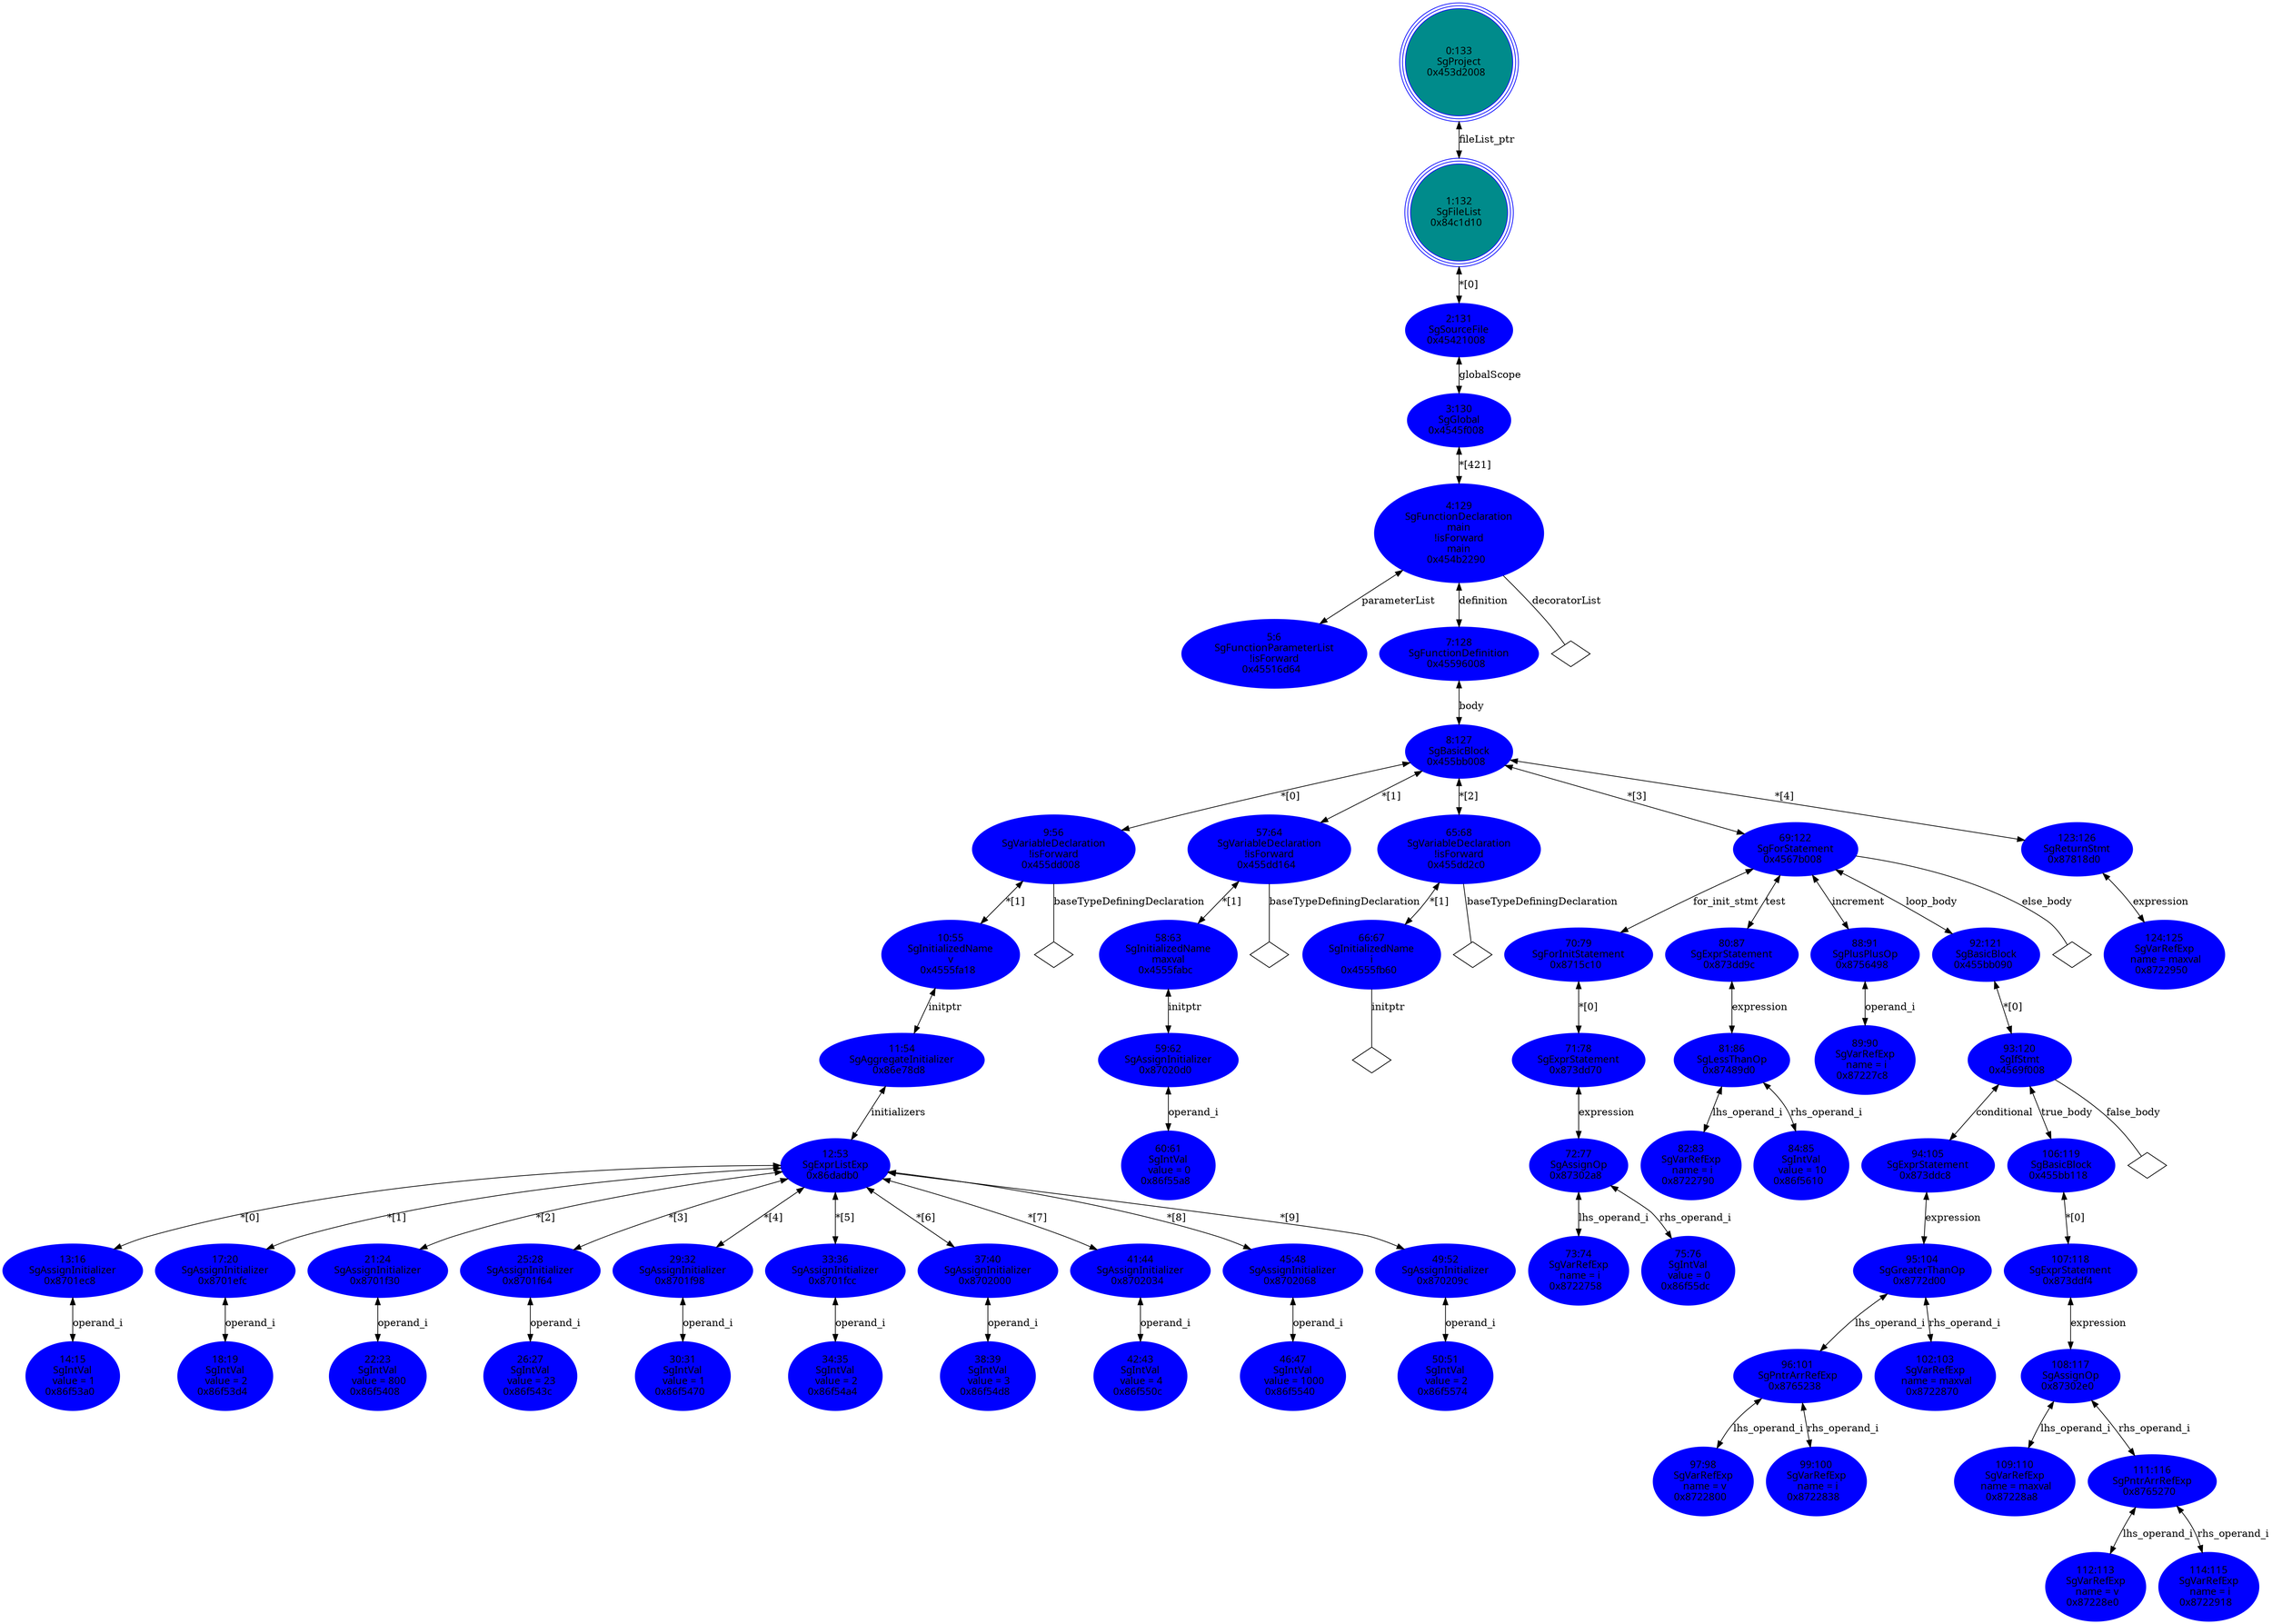 digraph "GDOT/AST.dot" {
"0x45516d64"[label="5:6\nSgFunctionParameterList\n!isForward\n0x45516d64  " shape=ellipse,regular=0,URL="\N",tooltip="more info at \N",sides=6,peripheries=1,color="blue",fillcolor=blue1,fontname="7x13bold",fontcolor=black,style=filled];
"0x86f53a0"[label="14:15\nSgIntVal\n value = 1\n0x86f53a0  " shape=ellipse,regular=0,URL="\N",tooltip="more info at \N",sides=6,peripheries=1,color="blue",fillcolor=blue1,fontname="7x13bold",fontcolor=black,style=filled];
"0x8701ec8"[label="13:16\nSgAssignInitializer\n0x8701ec8  " shape=ellipse,regular=0,URL="\N",tooltip="more info at \N",sides=6,peripheries=1,color="blue",fillcolor=blue1,fontname="7x13bold",fontcolor=black,style=filled];
"0x8701ec8" -> "0x86f53a0"[label="operand_i" dir=both ];
"0x86f53d4"[label="18:19\nSgIntVal\n value = 2\n0x86f53d4  " shape=ellipse,regular=0,URL="\N",tooltip="more info at \N",sides=6,peripheries=1,color="blue",fillcolor=blue1,fontname="7x13bold",fontcolor=black,style=filled];
"0x8701efc"[label="17:20\nSgAssignInitializer\n0x8701efc  " shape=ellipse,regular=0,URL="\N",tooltip="more info at \N",sides=6,peripheries=1,color="blue",fillcolor=blue1,fontname="7x13bold",fontcolor=black,style=filled];
"0x8701efc" -> "0x86f53d4"[label="operand_i" dir=both ];
"0x86f5408"[label="22:23\nSgIntVal\n value = 800\n0x86f5408  " shape=ellipse,regular=0,URL="\N",tooltip="more info at \N",sides=6,peripheries=1,color="blue",fillcolor=blue1,fontname="7x13bold",fontcolor=black,style=filled];
"0x8701f30"[label="21:24\nSgAssignInitializer\n0x8701f30  " shape=ellipse,regular=0,URL="\N",tooltip="more info at \N",sides=6,peripheries=1,color="blue",fillcolor=blue1,fontname="7x13bold",fontcolor=black,style=filled];
"0x8701f30" -> "0x86f5408"[label="operand_i" dir=both ];
"0x86f543c"[label="26:27\nSgIntVal\n value = 23\n0x86f543c  " shape=ellipse,regular=0,URL="\N",tooltip="more info at \N",sides=6,peripheries=1,color="blue",fillcolor=blue1,fontname="7x13bold",fontcolor=black,style=filled];
"0x8701f64"[label="25:28\nSgAssignInitializer\n0x8701f64  " shape=ellipse,regular=0,URL="\N",tooltip="more info at \N",sides=6,peripheries=1,color="blue",fillcolor=blue1,fontname="7x13bold",fontcolor=black,style=filled];
"0x8701f64" -> "0x86f543c"[label="operand_i" dir=both ];
"0x86f5470"[label="30:31\nSgIntVal\n value = 1\n0x86f5470  " shape=ellipse,regular=0,URL="\N",tooltip="more info at \N",sides=6,peripheries=1,color="blue",fillcolor=blue1,fontname="7x13bold",fontcolor=black,style=filled];
"0x8701f98"[label="29:32\nSgAssignInitializer\n0x8701f98  " shape=ellipse,regular=0,URL="\N",tooltip="more info at \N",sides=6,peripheries=1,color="blue",fillcolor=blue1,fontname="7x13bold",fontcolor=black,style=filled];
"0x8701f98" -> "0x86f5470"[label="operand_i" dir=both ];
"0x86f54a4"[label="34:35\nSgIntVal\n value = 2\n0x86f54a4  " shape=ellipse,regular=0,URL="\N",tooltip="more info at \N",sides=6,peripheries=1,color="blue",fillcolor=blue1,fontname="7x13bold",fontcolor=black,style=filled];
"0x8701fcc"[label="33:36\nSgAssignInitializer\n0x8701fcc  " shape=ellipse,regular=0,URL="\N",tooltip="more info at \N",sides=6,peripheries=1,color="blue",fillcolor=blue1,fontname="7x13bold",fontcolor=black,style=filled];
"0x8701fcc" -> "0x86f54a4"[label="operand_i" dir=both ];
"0x86f54d8"[label="38:39\nSgIntVal\n value = 3\n0x86f54d8  " shape=ellipse,regular=0,URL="\N",tooltip="more info at \N",sides=6,peripheries=1,color="blue",fillcolor=blue1,fontname="7x13bold",fontcolor=black,style=filled];
"0x8702000"[label="37:40\nSgAssignInitializer\n0x8702000  " shape=ellipse,regular=0,URL="\N",tooltip="more info at \N",sides=6,peripheries=1,color="blue",fillcolor=blue1,fontname="7x13bold",fontcolor=black,style=filled];
"0x8702000" -> "0x86f54d8"[label="operand_i" dir=both ];
"0x86f550c"[label="42:43\nSgIntVal\n value = 4\n0x86f550c  " shape=ellipse,regular=0,URL="\N",tooltip="more info at \N",sides=6,peripheries=1,color="blue",fillcolor=blue1,fontname="7x13bold",fontcolor=black,style=filled];
"0x8702034"[label="41:44\nSgAssignInitializer\n0x8702034  " shape=ellipse,regular=0,URL="\N",tooltip="more info at \N",sides=6,peripheries=1,color="blue",fillcolor=blue1,fontname="7x13bold",fontcolor=black,style=filled];
"0x8702034" -> "0x86f550c"[label="operand_i" dir=both ];
"0x86f5540"[label="46:47\nSgIntVal\n value = 1000\n0x86f5540  " shape=ellipse,regular=0,URL="\N",tooltip="more info at \N",sides=6,peripheries=1,color="blue",fillcolor=blue1,fontname="7x13bold",fontcolor=black,style=filled];
"0x8702068"[label="45:48\nSgAssignInitializer\n0x8702068  " shape=ellipse,regular=0,URL="\N",tooltip="more info at \N",sides=6,peripheries=1,color="blue",fillcolor=blue1,fontname="7x13bold",fontcolor=black,style=filled];
"0x8702068" -> "0x86f5540"[label="operand_i" dir=both ];
"0x86f5574"[label="50:51\nSgIntVal\n value = 2\n0x86f5574  " shape=ellipse,regular=0,URL="\N",tooltip="more info at \N",sides=6,peripheries=1,color="blue",fillcolor=blue1,fontname="7x13bold",fontcolor=black,style=filled];
"0x870209c"[label="49:52\nSgAssignInitializer\n0x870209c  " shape=ellipse,regular=0,URL="\N",tooltip="more info at \N",sides=6,peripheries=1,color="blue",fillcolor=blue1,fontname="7x13bold",fontcolor=black,style=filled];
"0x870209c" -> "0x86f5574"[label="operand_i" dir=both ];
"0x86dadb0"[label="12:53\nSgExprListExp\n0x86dadb0  " shape=ellipse,regular=0,URL="\N",tooltip="more info at \N",sides=6,peripheries=1,color="blue",fillcolor=blue1,fontname="7x13bold",fontcolor=black,style=filled];
"0x86dadb0" -> "0x8701ec8"[label="*[0]" dir=both ];
"0x86dadb0" -> "0x8701efc"[label="*[1]" dir=both ];
"0x86dadb0" -> "0x8701f30"[label="*[2]" dir=both ];
"0x86dadb0" -> "0x8701f64"[label="*[3]" dir=both ];
"0x86dadb0" -> "0x8701f98"[label="*[4]" dir=both ];
"0x86dadb0" -> "0x8701fcc"[label="*[5]" dir=both ];
"0x86dadb0" -> "0x8702000"[label="*[6]" dir=both ];
"0x86dadb0" -> "0x8702034"[label="*[7]" dir=both ];
"0x86dadb0" -> "0x8702068"[label="*[8]" dir=both ];
"0x86dadb0" -> "0x870209c"[label="*[9]" dir=both ];
"0x86e78d8"[label="11:54\nSgAggregateInitializer\n0x86e78d8  " shape=ellipse,regular=0,URL="\N",tooltip="more info at \N",sides=6,peripheries=1,color="blue",fillcolor=blue1,fontname="7x13bold",fontcolor=black,style=filled];
"0x86e78d8" -> "0x86dadb0"[label="initializers" dir=both ];
"0x4555fa18"[label="10:55\nSgInitializedName\nv\n0x4555fa18  " shape=ellipse,regular=0,URL="\N",tooltip="more info at \N",sides=6,peripheries=1,color="blue",fillcolor=blue1,fontname="7x13bold",fontcolor=black,style=filled];
"0x4555fa18" -> "0x86e78d8"[label="initptr" dir=both ];
"0x455dd008"[label="9:56\nSgVariableDeclaration\n!isForward\n0x455dd008  " shape=ellipse,regular=0,URL="\N",tooltip="more info at \N",sides=6,peripheries=1,color="blue",fillcolor=blue1,fontname="7x13bold",fontcolor=black,style=filled];
"0x455dd008" -> "0x455dd008__baseTypeDefiningDeclaration__null"[label="baseTypeDefiningDeclaration" dir=none ];
"0x455dd008__baseTypeDefiningDeclaration__null"[label="" shape=diamond ];
"0x455dd008" -> "0x4555fa18"[label="*[1]" dir=both ];
"0x86f55a8"[label="60:61\nSgIntVal\n value = 0\n0x86f55a8  " shape=ellipse,regular=0,URL="\N",tooltip="more info at \N",sides=6,peripheries=1,color="blue",fillcolor=blue1,fontname="7x13bold",fontcolor=black,style=filled];
"0x87020d0"[label="59:62\nSgAssignInitializer\n0x87020d0  " shape=ellipse,regular=0,URL="\N",tooltip="more info at \N",sides=6,peripheries=1,color="blue",fillcolor=blue1,fontname="7x13bold",fontcolor=black,style=filled];
"0x87020d0" -> "0x86f55a8"[label="operand_i" dir=both ];
"0x4555fabc"[label="58:63\nSgInitializedName\nmaxval\n0x4555fabc  " shape=ellipse,regular=0,URL="\N",tooltip="more info at \N",sides=6,peripheries=1,color="blue",fillcolor=blue1,fontname="7x13bold",fontcolor=black,style=filled];
"0x4555fabc" -> "0x87020d0"[label="initptr" dir=both ];
"0x455dd164"[label="57:64\nSgVariableDeclaration\n!isForward\n0x455dd164  " shape=ellipse,regular=0,URL="\N",tooltip="more info at \N",sides=6,peripheries=1,color="blue",fillcolor=blue1,fontname="7x13bold",fontcolor=black,style=filled];
"0x455dd164" -> "0x455dd164__baseTypeDefiningDeclaration__null"[label="baseTypeDefiningDeclaration" dir=none ];
"0x455dd164__baseTypeDefiningDeclaration__null"[label="" shape=diamond ];
"0x455dd164" -> "0x4555fabc"[label="*[1]" dir=both ];
"0x4555fb60"[label="66:67\nSgInitializedName\ni\n0x4555fb60  " shape=ellipse,regular=0,URL="\N",tooltip="more info at \N",sides=6,peripheries=1,color="blue",fillcolor=blue1,fontname="7x13bold",fontcolor=black,style=filled];
"0x4555fb60" -> "0x4555fb60__initptr__null"[label="initptr" dir=none ];
"0x4555fb60__initptr__null"[label="" shape=diamond ];
"0x455dd2c0"[label="65:68\nSgVariableDeclaration\n!isForward\n0x455dd2c0  " shape=ellipse,regular=0,URL="\N",tooltip="more info at \N",sides=6,peripheries=1,color="blue",fillcolor=blue1,fontname="7x13bold",fontcolor=black,style=filled];
"0x455dd2c0" -> "0x455dd2c0__baseTypeDefiningDeclaration__null"[label="baseTypeDefiningDeclaration" dir=none ];
"0x455dd2c0__baseTypeDefiningDeclaration__null"[label="" shape=diamond ];
"0x455dd2c0" -> "0x4555fb60"[label="*[1]" dir=both ];
"0x8722758"[label="73:74\nSgVarRefExp\n name = i\n0x8722758  " shape=ellipse,regular=0,URL="\N",tooltip="more info at \N",sides=6,peripheries=1,color="blue",fillcolor=blue1,fontname="7x13bold",fontcolor=black,style=filled];
"0x86f55dc"[label="75:76\nSgIntVal\n value = 0\n0x86f55dc  " shape=ellipse,regular=0,URL="\N",tooltip="more info at \N",sides=6,peripheries=1,color="blue",fillcolor=blue1,fontname="7x13bold",fontcolor=black,style=filled];
"0x87302a8"[label="72:77\nSgAssignOp\n0x87302a8  " shape=ellipse,regular=0,URL="\N",tooltip="more info at \N",sides=6,peripheries=1,color="blue",fillcolor=blue1,fontname="7x13bold",fontcolor=black,style=filled];
"0x87302a8" -> "0x8722758"[label="lhs_operand_i" dir=both ];
"0x87302a8" -> "0x86f55dc"[label="rhs_operand_i" dir=both ];
"0x873dd70"[label="71:78\nSgExprStatement\n0x873dd70  " shape=ellipse,regular=0,URL="\N",tooltip="more info at \N",sides=6,peripheries=1,color="blue",fillcolor=blue1,fontname="7x13bold",fontcolor=black,style=filled];
"0x873dd70" -> "0x87302a8"[label="expression" dir=both ];
"0x8715c10"[label="70:79\nSgForInitStatement\n0x8715c10  " shape=ellipse,regular=0,URL="\N",tooltip="more info at \N",sides=6,peripheries=1,color="blue",fillcolor=blue1,fontname="7x13bold",fontcolor=black,style=filled];
"0x8715c10" -> "0x873dd70"[label="*[0]" dir=both ];
"0x8722790"[label="82:83\nSgVarRefExp\n name = i\n0x8722790  " shape=ellipse,regular=0,URL="\N",tooltip="more info at \N",sides=6,peripheries=1,color="blue",fillcolor=blue1,fontname="7x13bold",fontcolor=black,style=filled];
"0x86f5610"[label="84:85\nSgIntVal\n value = 10\n0x86f5610  " shape=ellipse,regular=0,URL="\N",tooltip="more info at \N",sides=6,peripheries=1,color="blue",fillcolor=blue1,fontname="7x13bold",fontcolor=black,style=filled];
"0x87489d0"[label="81:86\nSgLessThanOp\n0x87489d0  " shape=ellipse,regular=0,URL="\N",tooltip="more info at \N",sides=6,peripheries=1,color="blue",fillcolor=blue1,fontname="7x13bold",fontcolor=black,style=filled];
"0x87489d0" -> "0x8722790"[label="lhs_operand_i" dir=both ];
"0x87489d0" -> "0x86f5610"[label="rhs_operand_i" dir=both ];
"0x873dd9c"[label="80:87\nSgExprStatement\n0x873dd9c  " shape=ellipse,regular=0,URL="\N",tooltip="more info at \N",sides=6,peripheries=1,color="blue",fillcolor=blue1,fontname="7x13bold",fontcolor=black,style=filled];
"0x873dd9c" -> "0x87489d0"[label="expression" dir=both ];
"0x87227c8"[label="89:90\nSgVarRefExp\n name = i\n0x87227c8  " shape=ellipse,regular=0,URL="\N",tooltip="more info at \N",sides=6,peripheries=1,color="blue",fillcolor=blue1,fontname="7x13bold",fontcolor=black,style=filled];
"0x8756498"[label="88:91\nSgPlusPlusOp\n0x8756498  " shape=ellipse,regular=0,URL="\N",tooltip="more info at \N",sides=6,peripheries=1,color="blue",fillcolor=blue1,fontname="7x13bold",fontcolor=black,style=filled];
"0x8756498" -> "0x87227c8"[label="operand_i" dir=both ];
"0x8722800"[label="97:98\nSgVarRefExp\n name = v\n0x8722800  " shape=ellipse,regular=0,URL="\N",tooltip="more info at \N",sides=6,peripheries=1,color="blue",fillcolor=blue1,fontname="7x13bold",fontcolor=black,style=filled];
"0x8722838"[label="99:100\nSgVarRefExp\n name = i\n0x8722838  " shape=ellipse,regular=0,URL="\N",tooltip="more info at \N",sides=6,peripheries=1,color="blue",fillcolor=blue1,fontname="7x13bold",fontcolor=black,style=filled];
"0x8765238"[label="96:101\nSgPntrArrRefExp\n0x8765238  " shape=ellipse,regular=0,URL="\N",tooltip="more info at \N",sides=6,peripheries=1,color="blue",fillcolor=blue1,fontname="7x13bold",fontcolor=black,style=filled];
"0x8765238" -> "0x8722800"[label="lhs_operand_i" dir=both ];
"0x8765238" -> "0x8722838"[label="rhs_operand_i" dir=both ];
"0x8722870"[label="102:103\nSgVarRefExp\n name = maxval\n0x8722870  " shape=ellipse,regular=0,URL="\N",tooltip="more info at \N",sides=6,peripheries=1,color="blue",fillcolor=blue1,fontname="7x13bold",fontcolor=black,style=filled];
"0x8772d00"[label="95:104\nSgGreaterThanOp\n0x8772d00  " shape=ellipse,regular=0,URL="\N",tooltip="more info at \N",sides=6,peripheries=1,color="blue",fillcolor=blue1,fontname="7x13bold",fontcolor=black,style=filled];
"0x8772d00" -> "0x8765238"[label="lhs_operand_i" dir=both ];
"0x8772d00" -> "0x8722870"[label="rhs_operand_i" dir=both ];
"0x873ddc8"[label="94:105\nSgExprStatement\n0x873ddc8  " shape=ellipse,regular=0,URL="\N",tooltip="more info at \N",sides=6,peripheries=1,color="blue",fillcolor=blue1,fontname="7x13bold",fontcolor=black,style=filled];
"0x873ddc8" -> "0x8772d00"[label="expression" dir=both ];
"0x87228a8"[label="109:110\nSgVarRefExp\n name = maxval\n0x87228a8  " shape=ellipse,regular=0,URL="\N",tooltip="more info at \N",sides=6,peripheries=1,color="blue",fillcolor=blue1,fontname="7x13bold",fontcolor=black,style=filled];
"0x87228e0"[label="112:113\nSgVarRefExp\n name = v\n0x87228e0  " shape=ellipse,regular=0,URL="\N",tooltip="more info at \N",sides=6,peripheries=1,color="blue",fillcolor=blue1,fontname="7x13bold",fontcolor=black,style=filled];
"0x8722918"[label="114:115\nSgVarRefExp\n name = i\n0x8722918  " shape=ellipse,regular=0,URL="\N",tooltip="more info at \N",sides=6,peripheries=1,color="blue",fillcolor=blue1,fontname="7x13bold",fontcolor=black,style=filled];
"0x8765270"[label="111:116\nSgPntrArrRefExp\n0x8765270  " shape=ellipse,regular=0,URL="\N",tooltip="more info at \N",sides=6,peripheries=1,color="blue",fillcolor=blue1,fontname="7x13bold",fontcolor=black,style=filled];
"0x8765270" -> "0x87228e0"[label="lhs_operand_i" dir=both ];
"0x8765270" -> "0x8722918"[label="rhs_operand_i" dir=both ];
"0x87302e0"[label="108:117\nSgAssignOp\n0x87302e0  " shape=ellipse,regular=0,URL="\N",tooltip="more info at \N",sides=6,peripheries=1,color="blue",fillcolor=blue1,fontname="7x13bold",fontcolor=black,style=filled];
"0x87302e0" -> "0x87228a8"[label="lhs_operand_i" dir=both ];
"0x87302e0" -> "0x8765270"[label="rhs_operand_i" dir=both ];
"0x873ddf4"[label="107:118\nSgExprStatement\n0x873ddf4  " shape=ellipse,regular=0,URL="\N",tooltip="more info at \N",sides=6,peripheries=1,color="blue",fillcolor=blue1,fontname="7x13bold",fontcolor=black,style=filled];
"0x873ddf4" -> "0x87302e0"[label="expression" dir=both ];
"0x455bb118"[label="106:119\nSgBasicBlock\n0x455bb118  " shape=ellipse,regular=0,URL="\N",tooltip="more info at \N",sides=6,peripheries=1,color="blue",fillcolor=blue1,fontname="7x13bold",fontcolor=black,style=filled];
"0x455bb118" -> "0x873ddf4"[label="*[0]" dir=both ];
"0x4569f008"[label="93:120\nSgIfStmt\n0x4569f008  " shape=ellipse,regular=0,URL="\N",tooltip="more info at \N",sides=6,peripheries=1,color="blue",fillcolor=blue1,fontname="7x13bold",fontcolor=black,style=filled];
"0x4569f008" -> "0x873ddc8"[label="conditional" dir=both ];
"0x4569f008" -> "0x455bb118"[label="true_body" dir=both ];
"0x4569f008" -> "0x4569f008__false_body__null"[label="false_body" dir=none ];
"0x4569f008__false_body__null"[label="" shape=diamond ];
"0x455bb090"[label="92:121\nSgBasicBlock\n0x455bb090  " shape=ellipse,regular=0,URL="\N",tooltip="more info at \N",sides=6,peripheries=1,color="blue",fillcolor=blue1,fontname="7x13bold",fontcolor=black,style=filled];
"0x455bb090" -> "0x4569f008"[label="*[0]" dir=both ];
"0x4567b008"[label="69:122\nSgForStatement\n0x4567b008  " shape=ellipse,regular=0,URL="\N",tooltip="more info at \N",sides=6,peripheries=1,color="blue",fillcolor=blue1,fontname="7x13bold",fontcolor=black,style=filled];
"0x4567b008" -> "0x8715c10"[label="for_init_stmt" dir=both ];
"0x4567b008" -> "0x873dd9c"[label="test" dir=both ];
"0x4567b008" -> "0x8756498"[label="increment" dir=both ];
"0x4567b008" -> "0x455bb090"[label="loop_body" dir=both ];
"0x4567b008" -> "0x4567b008__else_body__null"[label="else_body" dir=none ];
"0x4567b008__else_body__null"[label="" shape=diamond ];
"0x8722950"[label="124:125\nSgVarRefExp\n name = maxval\n0x8722950  " shape=ellipse,regular=0,URL="\N",tooltip="more info at \N",sides=6,peripheries=1,color="blue",fillcolor=blue1,fontname="7x13bold",fontcolor=black,style=filled];
"0x87818d0"[label="123:126\nSgReturnStmt\n0x87818d0  " shape=ellipse,regular=0,URL="\N",tooltip="more info at \N",sides=6,peripheries=1,color="blue",fillcolor=blue1,fontname="7x13bold",fontcolor=black,style=filled];
"0x87818d0" -> "0x8722950"[label="expression" dir=both ];
"0x455bb008"[label="8:127\nSgBasicBlock\n0x455bb008  " shape=ellipse,regular=0,URL="\N",tooltip="more info at \N",sides=6,peripheries=1,color="blue",fillcolor=blue1,fontname="7x13bold",fontcolor=black,style=filled];
"0x455bb008" -> "0x455dd008"[label="*[0]" dir=both ];
"0x455bb008" -> "0x455dd164"[label="*[1]" dir=both ];
"0x455bb008" -> "0x455dd2c0"[label="*[2]" dir=both ];
"0x455bb008" -> "0x4567b008"[label="*[3]" dir=both ];
"0x455bb008" -> "0x87818d0"[label="*[4]" dir=both ];
"0x45596008"[label="7:128\nSgFunctionDefinition\n0x45596008  " shape=ellipse,regular=0,URL="\N",tooltip="more info at \N",sides=6,peripheries=1,color="blue",fillcolor=blue1,fontname="7x13bold",fontcolor=black,style=filled];
"0x45596008" -> "0x455bb008"[label="body" dir=both ];
"0x454b2290"[label="4:129\nSgFunctionDeclaration\nmain\n!isForward\nmain\n0x454b2290  " shape=ellipse,regular=0,URL="\N",tooltip="more info at \N",sides=6,peripheries=1,color="blue",fillcolor=blue1,fontname="7x13bold",fontcolor=black,style=filled];
"0x454b2290" -> "0x45516d64"[label="parameterList" dir=both ];
"0x454b2290" -> "0x454b2290__decoratorList__null"[label="decoratorList" dir=none ];
"0x454b2290__decoratorList__null"[label="" shape=diamond ];
"0x454b2290" -> "0x45596008"[label="definition" dir=both ];
"0x4545f008"[label="3:130\nSgGlobal\n0x4545f008  " shape=ellipse,regular=0,URL="\N",tooltip="more info at \N",sides=6,peripheries=1,color="blue",fillcolor=blue1,fontname="7x13bold",fontcolor=black,style=filled];
"0x4545f008" -> "0x454b2290"[label="*[421]" dir=both ];
"0x45421008"[label="2:131\nSgSourceFile\n0x45421008  " shape=ellipse,regular=0,URL="\N",tooltip="more info at \N",sides=6,peripheries=1,color="blue",fillcolor=blue1,fontname="7x13bold",fontcolor=black,style=filled];
"0x45421008" -> "0x4545f008"[label="globalScope" dir=both ];
"0x84c1d10"[label="1:132\nSgFileList\n0x84c1d10  " shape=circle,regular=0,URL="\N",tooltip="more info at \N",sides=6,peripheries=3,color="blue",fillcolor=cyan4,fontname="12x24bold",fontcolor=black,style=filled];
"0x84c1d10" -> "0x45421008"[label="*[0]" dir=both ];
"0x453d2008"[label="0:133\nSgProject\n0x453d2008  " shape=circle,regular=0,URL="\N",tooltip="more info at \N",sides=6,peripheries=3,color="blue",fillcolor=cyan4,fontname="12x24bold",fontcolor=black,style=filled];
"0x453d2008" -> "0x84c1d10"[label="fileList_ptr" dir=both ];
}
